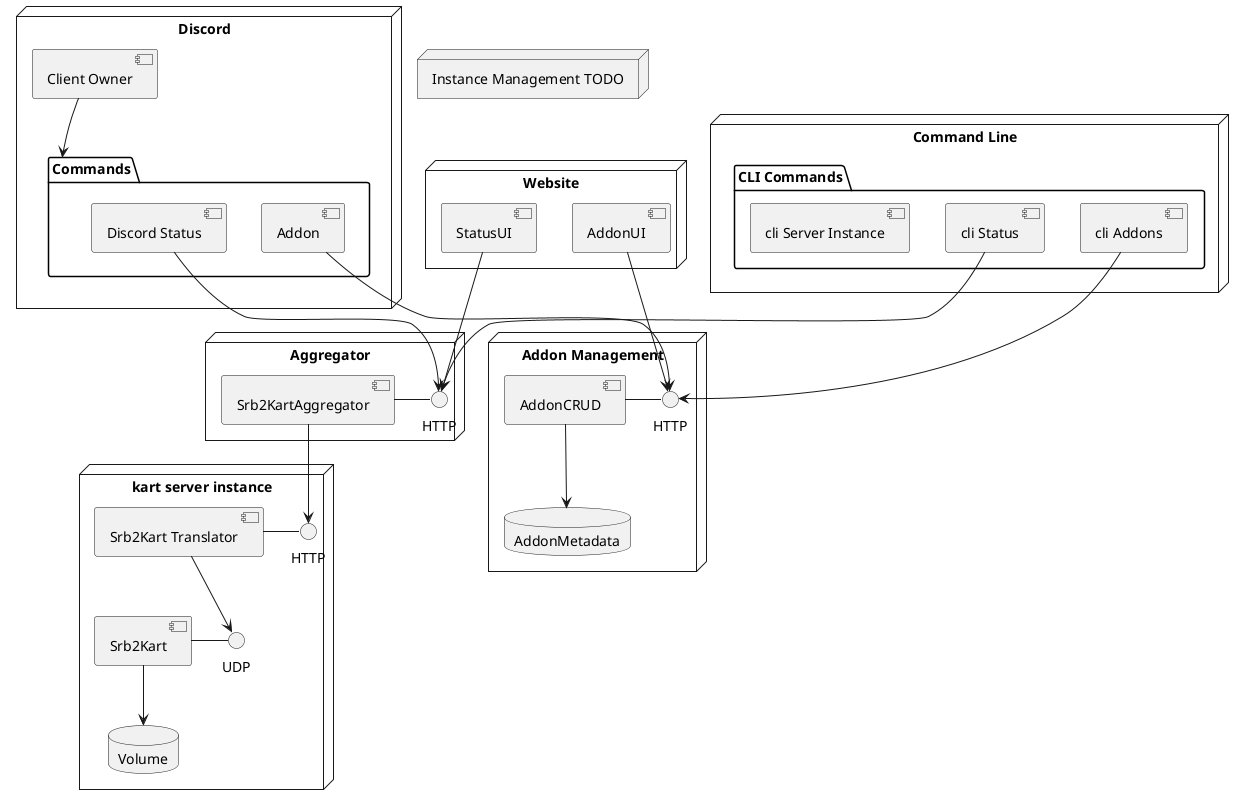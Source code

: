 @startuml
node "kart server instance" {
  interface HTTP as ServerInfoHTTP
  interface UDP as ServerInfoUDP

  database Volume

  [Srb2Kart] - ServerInfoUDP
  [Srb2Kart Translator] - ServerInfoHTTP

  [Srb2Kart Translator] --> ServerInfoUDP

  Srb2Kart --> Volume
}

node Aggregator {
  interface HTTP as AggregatorHTTP
  [Srb2KartAggregator] - AggregatorHTTP

  Srb2KartAggregator --> ServerInfoHTTP
}

node "Addon Management" {
  interface HTTP as AddonCRUDHTTP
  [AddonCRUD] - AddonCRUDHTTP

  database AddonMetadata

  AddonCRUD --> AddonMetadata
}

node "Instance Management TODO" {
}

node Discord {
  [Client Owner]

  package Commands {
    [Discord Status] 
    [Addon]

    [Discord Status] --> AggregatorHTTP
    Addon --> AddonCRUDHTTP
  }

  [Client Owner] --> Commands
}

node Website {
  [StatusUI] --> AggregatorHTTP
  [AddonUI] --> AddonCRUDHTTP
}

node "Command Line" {
  package "CLI Commands" {
    [cli Status]
    [cli Addons]
    [cli Server Instance]

    [cli Status] --> AggregatorHTTP
    [cli Addons] --> AddonCRUDHTTP
    [cli Server Instance]
  }
}
@enduml
